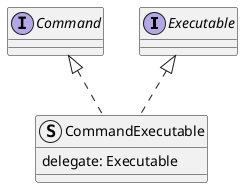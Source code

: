 @startuml "command_executable"

interface "Executable" as exec
struct "CommandExecutable" as execCmd{
    {field} delegate: Executable
}
interface "Command" as cmd

execCmd .u.|> exec
execCmd .u.|> cmd

@enduml